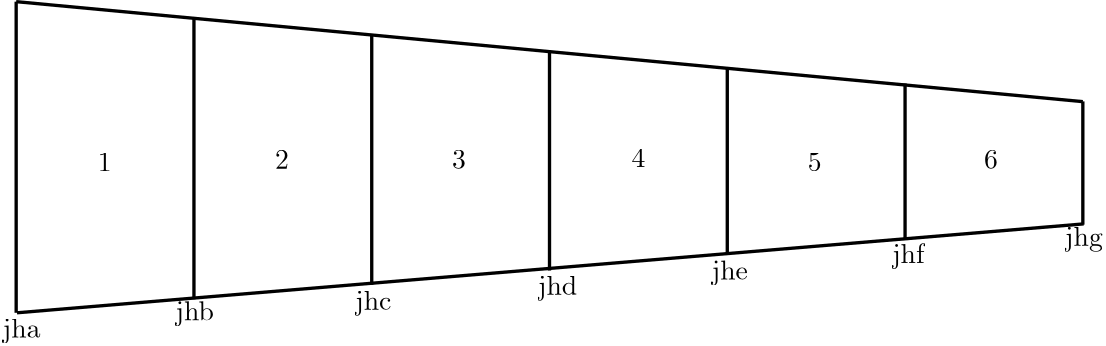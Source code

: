 <?xml version="1.0"?>
<!DOCTYPE ipe SYSTEM "ipe.dtd">
<ipe version="70206" creator="Ipe 7.2.7">
<info created="D:20170306131324" modified="D:20170306131324"/>
<ipestyle name="basic">
<symbol name="arrow/arc(spx)">
<path stroke="sym-stroke" fill="sym-stroke" pen="sym-pen">
0 0 m
-1 0.333 l
-1 -0.333 l
h
</path>
</symbol>
<symbol name="arrow/farc(spx)">
<path stroke="sym-stroke" fill="white" pen="sym-pen">
0 0 m
-1 0.333 l
-1 -0.333 l
h
</path>
</symbol>
<symbol name="arrow/ptarc(spx)">
<path stroke="sym-stroke" fill="sym-stroke" pen="sym-pen">
0 0 m
-1 0.333 l
-0.8 0 l
-1 -0.333 l
h
</path>
</symbol>
<symbol name="arrow/fptarc(spx)">
<path stroke="sym-stroke" fill="white" pen="sym-pen">
0 0 m
-1 0.333 l
-0.8 0 l
-1 -0.333 l
h
</path>
</symbol>
<symbol name="mark/circle(sx)" transformations="translations">
<path fill="sym-stroke">
0.6 0 0 0.6 0 0 e
0.4 0 0 0.4 0 0 e
</path>
</symbol>
<symbol name="mark/disk(sx)" transformations="translations">
<path fill="sym-stroke">
0.6 0 0 0.6 0 0 e
</path>
</symbol>
<symbol name="mark/fdisk(sfx)" transformations="translations">
<group>
<path fill="sym-fill">
0.5 0 0 0.5 0 0 e
</path>
<path fill="sym-stroke" fillrule="eofill">
0.6 0 0 0.6 0 0 e
0.4 0 0 0.4 0 0 e
</path>
</group>
</symbol>
<symbol name="mark/box(sx)" transformations="translations">
<path fill="sym-stroke" fillrule="eofill">
-0.6 -0.6 m
0.6 -0.6 l
0.6 0.6 l
-0.6 0.6 l
h
-0.4 -0.4 m
0.4 -0.4 l
0.4 0.4 l
-0.4 0.4 l
h
</path>
</symbol>
<symbol name="mark/square(sx)" transformations="translations">
<path fill="sym-stroke">
-0.6 -0.6 m
0.6 -0.6 l
0.6 0.6 l
-0.6 0.6 l
h
</path>
</symbol>
<symbol name="mark/fsquare(sfx)" transformations="translations">
<group>
<path fill="sym-fill">
-0.5 -0.5 m
0.5 -0.5 l
0.5 0.5 l
-0.5 0.5 l
h
</path>
<path fill="sym-stroke" fillrule="eofill">
-0.6 -0.6 m
0.6 -0.6 l
0.6 0.6 l
-0.6 0.6 l
h
-0.4 -0.4 m
0.4 -0.4 l
0.4 0.4 l
-0.4 0.4 l
h
</path>
</group>
</symbol>
<symbol name="mark/cross(sx)" transformations="translations">
<group>
<path fill="sym-stroke">
-0.43 -0.57 m
0.57 0.43 l
0.43 0.57 l
-0.57 -0.43 l
h
</path>
<path fill="sym-stroke">
-0.43 0.57 m
0.57 -0.43 l
0.43 -0.57 l
-0.57 0.43 l
h
</path>
</group>
</symbol>
<symbol name="arrow/fnormal(spx)">
<path stroke="sym-stroke" fill="white" pen="sym-pen">
0 0 m
-1 0.333 l
-1 -0.333 l
h
</path>
</symbol>
<symbol name="arrow/pointed(spx)">
<path stroke="sym-stroke" fill="sym-stroke" pen="sym-pen">
0 0 m
-1 0.333 l
-0.8 0 l
-1 -0.333 l
h
</path>
</symbol>
<symbol name="arrow/fpointed(spx)">
<path stroke="sym-stroke" fill="white" pen="sym-pen">
0 0 m
-1 0.333 l
-0.8 0 l
-1 -0.333 l
h
</path>
</symbol>
<symbol name="arrow/linear(spx)">
<path stroke="sym-stroke" pen="sym-pen">
-1 0.333 m
0 0 l
-1 -0.333 l
</path>
</symbol>
<symbol name="arrow/fdouble(spx)">
<path stroke="sym-stroke" fill="white" pen="sym-pen">
0 0 m
-1 0.333 l
-1 -0.333 l
h
-1 0 m
-2 0.333 l
-2 -0.333 l
h
</path>
</symbol>
<symbol name="arrow/double(spx)">
<path stroke="sym-stroke" fill="sym-stroke" pen="sym-pen">
0 0 m
-1 0.333 l
-1 -0.333 l
h
-1 0 m
-2 0.333 l
-2 -0.333 l
h
</path>
</symbol>
<pen name="heavier" value="0.8"/>
<pen name="fat" value="1.2"/>
<pen name="ultrafat" value="2"/>
<symbolsize name="large" value="5"/>
<symbolsize name="small" value="2"/>
<symbolsize name="tiny" value="1.1"/>
<arrowsize name="large" value="10"/>
<arrowsize name="small" value="5"/>
<arrowsize name="tiny" value="3"/>
<color name="red" value="1 0 0"/>
<color name="green" value="0 1 0"/>
<color name="blue" value="0 0 1"/>
<color name="yellow" value="1 1 0"/>
<color name="orange" value="1 0.647 0"/>
<color name="gold" value="1 0.843 0"/>
<color name="purple" value="0.627 0.125 0.941"/>
<color name="gray" value="0.745"/>
<color name="brown" value="0.647 0.165 0.165"/>
<color name="navy" value="0 0 0.502"/>
<color name="pink" value="1 0.753 0.796"/>
<color name="seagreen" value="0.18 0.545 0.341"/>
<color name="turquoise" value="0.251 0.878 0.816"/>
<color name="violet" value="0.933 0.51 0.933"/>
<color name="darkblue" value="0 0 0.545"/>
<color name="darkcyan" value="0 0.545 0.545"/>
<color name="darkgray" value="0.663"/>
<color name="darkgreen" value="0 0.392 0"/>
<color name="darkmagenta" value="0.545 0 0.545"/>
<color name="darkorange" value="1 0.549 0"/>
<color name="darkred" value="0.545 0 0"/>
<color name="lightblue" value="0.678 0.847 0.902"/>
<color name="lightcyan" value="0.878 1 1"/>
<color name="lightgray" value="0.827"/>
<color name="lightgreen" value="0.565 0.933 0.565"/>
<color name="lightyellow" value="1 1 0.878"/>
<dashstyle name="dashed" value="[4] 0"/>
<dashstyle name="dotted" value="[1 3] 0"/>
<dashstyle name="dash dotted" value="[4 2 1 2] 0"/>
<dashstyle name="dash dot dotted" value="[4 2 1 2 1 2] 0"/>
<textsize name="large" value="\large"/>
<textsize name="Large" value="\Large"/>
<textsize name="LARGE" value="\LARGE"/>
<textsize name="huge" value="\huge"/>
<textsize name="Huge" value="\Huge"/>
<textsize name="small" value="\small"/>
<textsize name="footnote" value="\footnotesize"/>
<textsize name="tiny" value="\tiny"/>
<textstyle name="center" begin="\begin{center}" end="\end{center}"/>
<textstyle name="itemize" begin="\begin{itemize}" end="\end{itemize}"/>
<textstyle name="item" begin="\begin{itemize}\item{}" end="\end{itemize}"/>
<gridsize name="4 pts" value="4"/>
<gridsize name="8 pts (~3 mm)" value="8"/>
<gridsize name="16 pts (~6 mm)" value="16"/>
<gridsize name="32 pts (~12 mm)" value="32"/>
<gridsize name="10 pts (~3.5 mm)" value="10"/>
<gridsize name="20 pts (~7 mm)" value="20"/>
<gridsize name="14 pts (~5 mm)" value="14"/>
<gridsize name="28 pts (~10 mm)" value="28"/>
<gridsize name="56 pts (~20 mm)" value="56"/>
<anglesize name="90 deg" value="90"/>
<anglesize name="60 deg" value="60"/>
<anglesize name="45 deg" value="45"/>
<anglesize name="30 deg" value="30"/>
<anglesize name="22.5 deg" value="22.5"/>
<opacity name="10%" value="0.1"/>
<opacity name="30%" value="0.3"/>
<opacity name="50%" value="0.5"/>
<opacity name="75%" value="0.75"/>
<tiling name="falling" angle="-60" step="4" width="1"/>
<tiling name="rising" angle="30" step="4" width="1"/>
</ipestyle>
<page>
<layer name="alpha"/>
<view layers="alpha" active="alpha"/>
<path layer="alpha" stroke="black" pen="fat">
48 736 m
48 624 l
48 624 l
</path>
<path matrix="1 0 0 0.901848 0 66.1348" stroke="black" pen="fat">
112 736 m
112 624 l
</path>
<path matrix="1 0 0 0.80127 0 134.071" stroke="black" pen="fat">
176 736 m
176 624 l
</path>
<path matrix="1 0 0 0.702563 0 200.815" stroke="black" pen="fat">
240 736 m
240 624 l
</path>
<path matrix="1 0 0 0.594404 0 274.621" stroke="black" pen="fat">
304 736 m
304 624 l
</path>
<path matrix="1 0 0 0.500433 0 338.211" stroke="black" pen="fat">
368 736 m
368 624 l
</path>
<path matrix="1 0 0 0.396239 0 408.466" stroke="black" pen="fat">
432 736 m
432 624 l
</path>
<path matrix="1 0 0 1 0.295093 0" stroke="black" pen="fat">
48 624 m
432 656 l
</path>
<path stroke="black" pen="fat">
432 700 m
48 736 l
</path>
<text matrix="1 0 0 1 8.85279 -13.2792" transformations="translations" pos="68.5557 688.249" stroke="black" type="label" width="4.981" height="6.42" depth="0" valign="baseline">1</text>
<text matrix="1 0 0 1 -3.24602 -14.4596" transformations="translations" pos="144.395 690.315" stroke="black" type="label" width="4.981" height="6.42" depth="0" valign="baseline">2</text>
<text matrix="1 0 0 1 -9.14788 -10.9184" transformations="translations" pos="214.037 686.773" stroke="black" type="label" width="4.981" height="6.42" depth="0" valign="baseline">3</text>
<text matrix="1 0 0 1 -10.0332 -4.1313" transformations="translations" pos="279.547 680.576" stroke="black" type="label" width="4.981" height="6.42" depth="0" valign="baseline">4</text>
<text matrix="1 0 0 1 1.47547 -3.54112" transformations="translations" pos="331.484 678.511" stroke="black" type="label" width="4.981" height="6.42" depth="0" valign="baseline">5</text>
<text matrix="1 0 0 1 -15.3448 -1.47547" transformations="translations" pos="411.749 677.33" stroke="black" type="label" width="4.981" height="6.42" depth="0" valign="baseline">6</text>
<text matrix="1 0 0 1 -7.37733 -4.1313" transformations="translations" pos="50.555 619.197" stroke="black" type="label" width="13.56" height="6.926" depth="1.93" valign="baseline">jha</text>
<text matrix="1 0 0 1 0.524578 -1.42809" transformations="translations" pos="104.852 622.738" stroke="black" type="label" width="13.837" height="6.926" depth="1.93" valign="baseline">jhb</text>
<text matrix="1 0 0 1 -2.65584 -2.65584" transformations="translations" pos="172.724 627.755" stroke="black" type="label" width="13.007" height="6.926" depth="1.93" valign="baseline">jhc</text>
<text matrix="1 0 0 1 -2.06088 -2.31112" transformations="translations" pos="237.939 632.771" stroke="black" type="label" width="14.114" height="6.926" depth="1.93" valign="baseline">jhd</text>
<text transformations="translations" pos="298.433 636.017" stroke="black" type="label" width="13.007" height="6.926" depth="1.93" valign="baseline">jhe</text>
<text matrix="1 0 0 1 -0.590186 -0.885279" transformations="translations" pos="363.944 642.805" stroke="black" type="label" width="11.623" height="6.926" depth="1.93" valign="baseline">jhf</text>
<text matrix="1 0 0 1 -3.24602 0" transformations="translations" pos="428.864 648.116" stroke="black" type="label" width="13.56" height="6.926" depth="1.93" valign="baseline">jhg</text>
</page>
</ipe>
